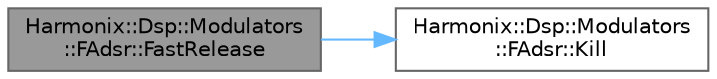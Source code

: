 digraph "Harmonix::Dsp::Modulators::FAdsr::FastRelease"
{
 // INTERACTIVE_SVG=YES
 // LATEX_PDF_SIZE
  bgcolor="transparent";
  edge [fontname=Helvetica,fontsize=10,labelfontname=Helvetica,labelfontsize=10];
  node [fontname=Helvetica,fontsize=10,shape=box,height=0.2,width=0.4];
  rankdir="LR";
  Node1 [id="Node000001",label="Harmonix::Dsp::Modulators\l::FAdsr::FastRelease",height=0.2,width=0.4,color="gray40", fillcolor="grey60", style="filled", fontcolor="black",tooltip=" "];
  Node1 -> Node2 [id="edge1_Node000001_Node000002",color="steelblue1",style="solid",tooltip=" "];
  Node2 [id="Node000002",label="Harmonix::Dsp::Modulators\l::FAdsr::Kill",height=0.2,width=0.4,color="grey40", fillcolor="white", style="filled",URL="$d0/d41/structHarmonix_1_1Dsp_1_1Modulators_1_1FAdsr.html#a18305393ebc2ff1f6ac370ca1eae4a30",tooltip=" "];
}
